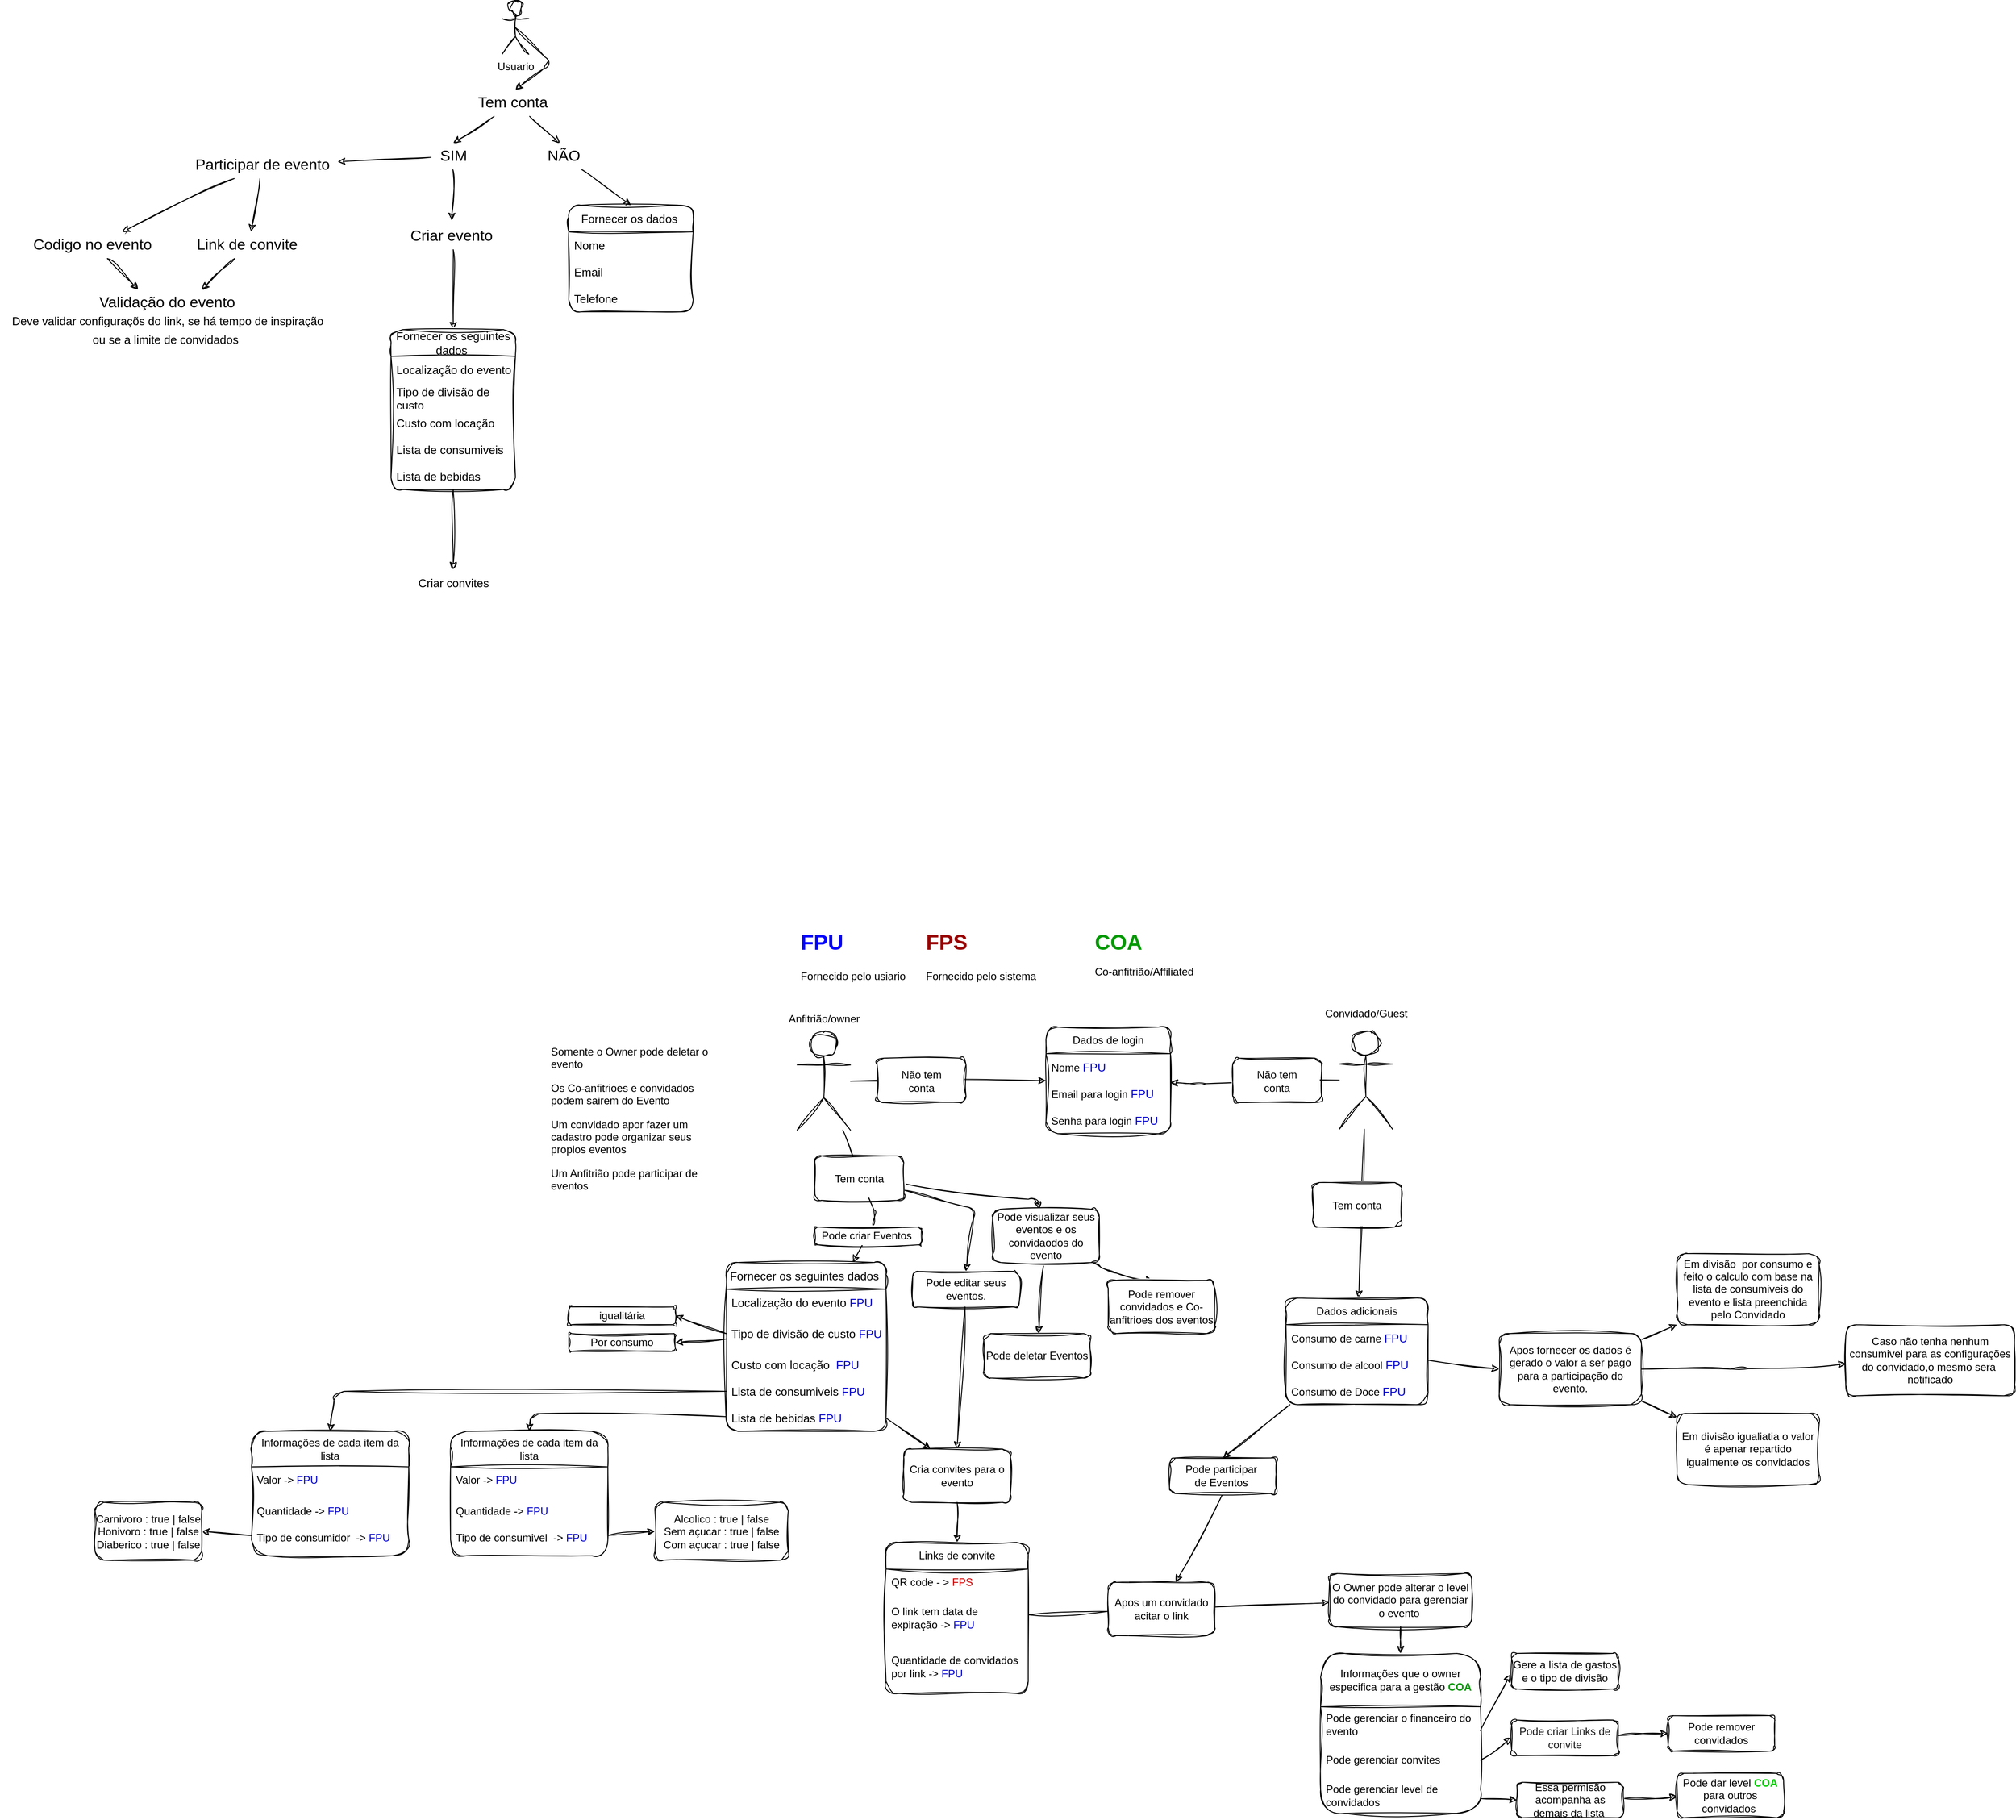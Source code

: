 <mxfile version="24.7.6">
  <diagram id="jn-Cg3QizQ3yQqAr4hrQ" name="Page-1">
    <mxGraphModel dx="1434" dy="1928" grid="1" gridSize="10" guides="1" tooltips="1" connect="1" arrows="1" fold="1" page="1" pageScale="1" pageWidth="827" pageHeight="1169" math="0" shadow="0">
      <root>
        <mxCell id="0" />
        <mxCell id="1" parent="0" />
        <mxCell id="15" style="edgeStyle=none;html=1;exitX=0.5;exitY=0.5;exitDx=0;exitDy=0;exitPerimeter=0;fontSize=17;rounded=1;sketch=1;curveFitting=1;jiggle=2;" parent="1" source="2" edge="1">
          <mxGeometry relative="1" as="geometry">
            <mxPoint x="603" y="-1020" as="targetPoint" />
            <Array as="points">
              <mxPoint x="643" y="-1050" />
            </Array>
          </mxGeometry>
        </mxCell>
        <mxCell id="2" value="Usuario" style="shape=umlActor;verticalLabelPosition=bottom;verticalAlign=top;html=1;outlineConnect=0;rounded=1;sketch=1;curveFitting=1;jiggle=2;" parent="1" vertex="1">
          <mxGeometry x="588" y="-1120" width="30" height="60" as="geometry" />
        </mxCell>
        <mxCell id="20" style="edgeStyle=none;html=1;fontSize=17;rounded=1;sketch=1;curveFitting=1;jiggle=2;" parent="1" source="19" edge="1">
          <mxGeometry relative="1" as="geometry">
            <mxPoint x="533" y="-960" as="targetPoint" />
          </mxGeometry>
        </mxCell>
        <mxCell id="21" style="edgeStyle=none;html=1;fontSize=17;rounded=1;sketch=1;curveFitting=1;jiggle=2;" parent="1" source="19" edge="1">
          <mxGeometry relative="1" as="geometry">
            <mxPoint x="653" y="-960" as="targetPoint" />
          </mxGeometry>
        </mxCell>
        <mxCell id="19" value="Tem conta&amp;nbsp;" style="text;html=1;align=center;verticalAlign=middle;resizable=0;points=[];autosize=1;strokeColor=none;fillColor=none;fontSize=17;rounded=1;sketch=1;curveFitting=1;jiggle=2;" parent="1" vertex="1">
          <mxGeometry x="547" y="-1020" width="110" height="30" as="geometry" />
        </mxCell>
        <mxCell id="24" style="edgeStyle=none;html=1;fontSize=17;entryX=0.485;entryY=-0.097;entryDx=0;entryDy=0;entryPerimeter=0;rounded=1;sketch=1;curveFitting=1;jiggle=2;" parent="1" source="22" target="27" edge="1">
          <mxGeometry relative="1" as="geometry">
            <mxPoint x="443" y="-900" as="targetPoint" />
            <Array as="points" />
          </mxGeometry>
        </mxCell>
        <mxCell id="26" style="edgeStyle=none;html=1;fontSize=17;rounded=1;sketch=1;curveFitting=1;jiggle=2;" parent="1" source="22" target="29" edge="1">
          <mxGeometry relative="1" as="geometry">
            <mxPoint x="533" y="-900" as="targetPoint" />
          </mxGeometry>
        </mxCell>
        <mxCell id="22" value="SIM" style="text;html=1;align=center;verticalAlign=middle;resizable=0;points=[];autosize=1;strokeColor=none;fillColor=none;fontSize=17;rounded=1;sketch=1;curveFitting=1;jiggle=2;" parent="1" vertex="1">
          <mxGeometry x="508" y="-960" width="50" height="30" as="geometry" />
        </mxCell>
        <mxCell id="53" style="edgeStyle=none;html=1;fontSize=13;entryX=0.5;entryY=0;entryDx=0;entryDy=0;rounded=1;sketch=1;curveFitting=1;jiggle=2;" parent="1" source="23" target="54" edge="1">
          <mxGeometry relative="1" as="geometry">
            <mxPoint x="733" y="-900" as="targetPoint" />
          </mxGeometry>
        </mxCell>
        <mxCell id="23" value="NÃO" style="text;html=1;align=center;verticalAlign=middle;resizable=0;points=[];autosize=1;strokeColor=none;fillColor=none;fontSize=17;rounded=1;sketch=1;curveFitting=1;jiggle=2;" parent="1" vertex="1">
          <mxGeometry x="627" y="-960" width="60" height="30" as="geometry" />
        </mxCell>
        <mxCell id="38" style="edgeStyle=none;html=1;fontSize=13;rounded=1;sketch=1;curveFitting=1;jiggle=2;" parent="1" source="27" target="39" edge="1">
          <mxGeometry relative="1" as="geometry">
            <mxPoint x="533" y="-760" as="targetPoint" />
          </mxGeometry>
        </mxCell>
        <mxCell id="27" value="Criar evento&amp;nbsp;" style="text;html=1;align=center;verticalAlign=middle;resizable=0;points=[];autosize=1;strokeColor=none;fillColor=none;fontSize=17;rounded=1;sketch=1;curveFitting=1;jiggle=2;" parent="1" vertex="1">
          <mxGeometry x="473" y="-870" width="120" height="30" as="geometry" />
        </mxCell>
        <mxCell id="30" style="edgeStyle=none;html=1;fontSize=17;rounded=1;sketch=1;curveFitting=1;jiggle=2;" parent="1" source="29" target="32" edge="1">
          <mxGeometry relative="1" as="geometry">
            <mxPoint x="433" y="-800.0" as="targetPoint" />
          </mxGeometry>
        </mxCell>
        <mxCell id="31" style="edgeStyle=none;html=1;fontSize=17;rounded=1;sketch=1;curveFitting=1;jiggle=2;" parent="1" source="29" target="33" edge="1">
          <mxGeometry relative="1" as="geometry">
            <mxPoint x="563" y="-800" as="targetPoint" />
          </mxGeometry>
        </mxCell>
        <mxCell id="29" value="Participar de evento" style="text;html=1;align=center;verticalAlign=middle;resizable=0;points=[];autosize=1;strokeColor=none;fillColor=none;fontSize=17;rounded=1;sketch=1;curveFitting=1;jiggle=2;" parent="1" vertex="1">
          <mxGeometry x="233" y="-950" width="170" height="30" as="geometry" />
        </mxCell>
        <mxCell id="34" style="edgeStyle=none;html=1;fontSize=17;rounded=1;sketch=1;curveFitting=1;jiggle=2;" parent="1" source="32" target="36" edge="1">
          <mxGeometry relative="1" as="geometry">
            <mxPoint x="199" y="-785.0" as="targetPoint" />
          </mxGeometry>
        </mxCell>
        <mxCell id="32" value="Codigo no evento&amp;nbsp;" style="text;html=1;align=center;verticalAlign=middle;resizable=0;points=[];autosize=1;strokeColor=none;fillColor=none;fontSize=17;rounded=1;sketch=1;curveFitting=1;jiggle=2;" parent="1" vertex="1">
          <mxGeometry x="49" y="-860" width="160" height="30" as="geometry" />
        </mxCell>
        <mxCell id="35" style="edgeStyle=none;html=1;fontSize=17;rounded=1;sketch=1;curveFitting=1;jiggle=2;" parent="1" source="33" target="36" edge="1">
          <mxGeometry relative="1" as="geometry">
            <mxPoint x="209" y="-785.0" as="targetPoint" />
          </mxGeometry>
        </mxCell>
        <mxCell id="33" value="Link de convite&amp;nbsp;" style="text;html=1;align=center;verticalAlign=middle;resizable=0;points=[];autosize=1;strokeColor=none;fillColor=none;fontSize=17;rounded=1;sketch=1;curveFitting=1;jiggle=2;" parent="1" vertex="1">
          <mxGeometry x="233" y="-860" width="140" height="30" as="geometry" />
        </mxCell>
        <mxCell id="36" value="Validação do evento&amp;nbsp;&lt;br style=&quot;font-size: 13px;&quot;&gt;&lt;font style=&quot;font-size: 13px;&quot;&gt;Deve validar configuraçõs do link, se há tempo de inspiração&amp;nbsp;&lt;br&gt;&lt;/font&gt;&lt;font style=&quot;font-size: 13px;&quot;&gt;ou se a limite de convidados&amp;nbsp;&lt;/font&gt;&lt;font style=&quot;font-size: 17px;&quot;&gt;&amp;nbsp;&lt;br&gt;&lt;/font&gt;" style="text;html=1;align=center;verticalAlign=middle;resizable=0;points=[];autosize=1;strokeColor=none;fillColor=none;fontSize=17;rounded=1;sketch=1;curveFitting=1;jiggle=2;" parent="1" vertex="1">
          <mxGeometry x="23" y="-795" width="380" height="70" as="geometry" />
        </mxCell>
        <mxCell id="51" style="edgeStyle=none;html=1;fontSize=13;rounded=1;sketch=1;curveFitting=1;jiggle=2;" parent="1" source="39" target="52" edge="1">
          <mxGeometry relative="1" as="geometry">
            <mxPoint x="533" y="-480" as="targetPoint" />
          </mxGeometry>
        </mxCell>
        <mxCell id="39" value="Fornecer os seguintes dados&amp;nbsp;" style="swimlane;fontStyle=0;childLayout=stackLayout;horizontal=1;startSize=30;horizontalStack=0;resizeParent=1;resizeParentMax=0;resizeLast=0;collapsible=1;marginBottom=0;whiteSpace=wrap;html=1;fontSize=13;rounded=1;sketch=1;curveFitting=1;jiggle=2;" parent="1" vertex="1">
          <mxGeometry x="463" y="-750" width="140" height="180" as="geometry" />
        </mxCell>
        <mxCell id="40" value="Localização do evento" style="text;strokeColor=none;fillColor=none;align=left;verticalAlign=middle;spacingLeft=4;spacingRight=4;overflow=hidden;points=[[0,0.5],[1,0.5]];portConstraint=eastwest;rotatable=0;whiteSpace=wrap;html=1;fontSize=13;rounded=1;sketch=1;curveFitting=1;jiggle=2;" parent="39" vertex="1">
          <mxGeometry y="30" width="140" height="30" as="geometry" />
        </mxCell>
        <mxCell id="41" value="Tipo de divisão de custo" style="text;strokeColor=none;fillColor=none;align=left;verticalAlign=middle;spacingLeft=4;spacingRight=4;overflow=hidden;points=[[0,0.5],[1,0.5]];portConstraint=eastwest;rotatable=0;whiteSpace=wrap;html=1;fontSize=13;rounded=1;sketch=1;curveFitting=1;jiggle=2;" parent="39" vertex="1">
          <mxGeometry y="60" width="140" height="30" as="geometry" />
        </mxCell>
        <mxCell id="42" value="Custo com locação&amp;nbsp;" style="text;strokeColor=none;fillColor=none;align=left;verticalAlign=middle;spacingLeft=4;spacingRight=4;overflow=hidden;points=[[0,0.5],[1,0.5]];portConstraint=eastwest;rotatable=0;whiteSpace=wrap;html=1;fontSize=13;rounded=1;sketch=1;curveFitting=1;jiggle=2;" parent="39" vertex="1">
          <mxGeometry y="90" width="140" height="30" as="geometry" />
        </mxCell>
        <mxCell id="45" value="Lista de consumiveis" style="text;strokeColor=none;fillColor=none;align=left;verticalAlign=middle;spacingLeft=4;spacingRight=4;overflow=hidden;points=[[0,0.5],[1,0.5]];portConstraint=eastwest;rotatable=0;whiteSpace=wrap;html=1;fontSize=13;rounded=1;sketch=1;curveFitting=1;jiggle=2;" parent="39" vertex="1">
          <mxGeometry y="120" width="140" height="30" as="geometry" />
        </mxCell>
        <mxCell id="47" value="Lista de bebidas" style="text;strokeColor=none;fillColor=none;align=left;verticalAlign=middle;spacingLeft=4;spacingRight=4;overflow=hidden;points=[[0,0.5],[1,0.5]];portConstraint=eastwest;rotatable=0;whiteSpace=wrap;html=1;fontSize=13;rounded=1;sketch=1;curveFitting=1;jiggle=2;" parent="39" vertex="1">
          <mxGeometry y="150" width="140" height="30" as="geometry" />
        </mxCell>
        <mxCell id="52" value="Criar convites" style="text;html=1;align=center;verticalAlign=middle;resizable=0;points=[];autosize=1;strokeColor=none;fillColor=none;fontSize=13;rounded=1;sketch=1;curveFitting=1;jiggle=2;" parent="1" vertex="1">
          <mxGeometry x="483" y="-480" width="100" height="30" as="geometry" />
        </mxCell>
        <mxCell id="54" value="Fornecer os dados&amp;nbsp;" style="swimlane;fontStyle=0;childLayout=stackLayout;horizontal=1;startSize=30;horizontalStack=0;resizeParent=1;resizeParentMax=0;resizeLast=0;collapsible=1;marginBottom=0;whiteSpace=wrap;html=1;fontSize=13;rounded=1;sketch=1;curveFitting=1;jiggle=2;" parent="1" vertex="1">
          <mxGeometry x="663" y="-890" width="140" height="120" as="geometry" />
        </mxCell>
        <mxCell id="55" value="Nome&amp;nbsp;" style="text;strokeColor=none;fillColor=none;align=left;verticalAlign=middle;spacingLeft=4;spacingRight=4;overflow=hidden;points=[[0,0.5],[1,0.5]];portConstraint=eastwest;rotatable=0;whiteSpace=wrap;html=1;fontSize=13;rounded=1;sketch=1;curveFitting=1;jiggle=2;" parent="54" vertex="1">
          <mxGeometry y="30" width="140" height="30" as="geometry" />
        </mxCell>
        <mxCell id="56" value="Email" style="text;strokeColor=none;fillColor=none;align=left;verticalAlign=middle;spacingLeft=4;spacingRight=4;overflow=hidden;points=[[0,0.5],[1,0.5]];portConstraint=eastwest;rotatable=0;whiteSpace=wrap;html=1;fontSize=13;rounded=1;sketch=1;curveFitting=1;jiggle=2;" parent="54" vertex="1">
          <mxGeometry y="60" width="140" height="30" as="geometry" />
        </mxCell>
        <mxCell id="57" value="Telefone" style="text;strokeColor=none;fillColor=none;align=left;verticalAlign=middle;spacingLeft=4;spacingRight=4;overflow=hidden;points=[[0,0.5],[1,0.5]];portConstraint=eastwest;rotatable=0;whiteSpace=wrap;html=1;fontSize=13;rounded=1;sketch=1;curveFitting=1;jiggle=2;" parent="54" vertex="1">
          <mxGeometry y="90" width="140" height="30" as="geometry" />
        </mxCell>
        <mxCell id="67" style="edgeStyle=none;html=1;rounded=1;sketch=1;curveFitting=1;jiggle=2;" parent="1" edge="1">
          <mxGeometry relative="1" as="geometry">
            <mxPoint x="1340" y="97.5" as="targetPoint" />
            <mxPoint x="1530" y="94.789" as="sourcePoint" />
            <Array as="points">
              <mxPoint x="1370" y="99" />
            </Array>
          </mxGeometry>
        </mxCell>
        <mxCell id="78" style="edgeStyle=none;html=1;rounded=1;sketch=1;curveFitting=1;jiggle=2;" parent="1" source="58" target="168" edge="1">
          <mxGeometry relative="1" as="geometry">
            <mxPoint x="1470" y="340" as="targetPoint" />
            <mxPoint x="1550" y="150" as="sourcePoint" />
            <Array as="points" />
          </mxGeometry>
        </mxCell>
        <mxCell id="58" value="" style="shape=umlActor;verticalLabelPosition=bottom;verticalAlign=top;html=1;outlineConnect=0;fontStyle=0;rounded=1;sketch=1;curveFitting=1;jiggle=2;" parent="1" vertex="1">
          <mxGeometry x="1530" y="40" width="60" height="110" as="geometry" />
        </mxCell>
        <mxCell id="61" style="edgeStyle=none;html=1;rounded=1;sketch=1;curveFitting=1;jiggle=2;" parent="1" source="59" target="69" edge="1">
          <mxGeometry relative="1" as="geometry">
            <mxPoint x="1180" y="96" as="targetPoint" />
          </mxGeometry>
        </mxCell>
        <mxCell id="73" style="edgeStyle=none;html=1;rounded=1;sketch=1;curveFitting=1;jiggle=2;" parent="1" source="59" target="103" edge="1">
          <mxGeometry relative="1" as="geometry">
            <mxPoint x="999.231" y="320.0" as="targetPoint" />
            <Array as="points">
              <mxPoint x="1010" y="250" />
            </Array>
          </mxGeometry>
        </mxCell>
        <mxCell id="59" value="" style="shape=umlActor;verticalLabelPosition=bottom;verticalAlign=top;html=1;outlineConnect=0;rounded=1;sketch=1;curveFitting=1;jiggle=2;" parent="1" vertex="1">
          <mxGeometry x="920" y="41" width="60" height="110" as="geometry" />
        </mxCell>
        <mxCell id="62" value="" style="rounded=1;whiteSpace=wrap;html=1;sketch=1;curveFitting=1;jiggle=2;" parent="1" vertex="1">
          <mxGeometry x="1010" y="70" width="100" height="50" as="geometry" />
        </mxCell>
        <mxCell id="64" value="Não tem conta" style="text;html=1;strokeColor=none;fillColor=none;align=center;verticalAlign=middle;whiteSpace=wrap;rounded=1;sketch=1;curveFitting=1;jiggle=2;" parent="1" vertex="1">
          <mxGeometry x="1030" y="81" width="60" height="30" as="geometry" />
        </mxCell>
        <mxCell id="65" value="" style="rounded=1;whiteSpace=wrap;html=1;sketch=1;curveFitting=1;jiggle=2;" parent="1" vertex="1">
          <mxGeometry x="1410" y="70" width="100" height="50" as="geometry" />
        </mxCell>
        <mxCell id="66" value="Não tem conta" style="text;html=1;strokeColor=none;fillColor=none;align=center;verticalAlign=middle;whiteSpace=wrap;rounded=1;sketch=1;curveFitting=1;jiggle=2;" parent="1" vertex="1">
          <mxGeometry x="1430" y="81" width="60" height="30" as="geometry" />
        </mxCell>
        <mxCell id="69" value="Dados de login" style="swimlane;fontStyle=0;childLayout=stackLayout;horizontal=1;startSize=30;horizontalStack=0;resizeParent=1;resizeParentMax=0;resizeLast=0;collapsible=1;marginBottom=0;whiteSpace=wrap;html=1;rounded=1;sketch=1;curveFitting=1;jiggle=2;" parent="1" vertex="1">
          <mxGeometry x="1200" y="35" width="140" height="120" as="geometry" />
        </mxCell>
        <mxCell id="70" value="Nome&amp;nbsp;&lt;span style=&quot;color: rgb(0, 0, 204); font-size: 13px;&quot;&gt;FPU&lt;/span&gt;" style="text;strokeColor=none;fillColor=none;align=left;verticalAlign=middle;spacingLeft=4;spacingRight=4;overflow=hidden;points=[[0,0.5],[1,0.5]];portConstraint=eastwest;rotatable=0;whiteSpace=wrap;html=1;rounded=1;sketch=1;curveFitting=1;jiggle=2;" parent="69" vertex="1">
          <mxGeometry y="30" width="140" height="30" as="geometry" />
        </mxCell>
        <mxCell id="71" value="Email para login&amp;nbsp;&lt;span style=&quot;color: rgb(0, 0, 204); font-size: 13px;&quot;&gt;FPU&lt;/span&gt;" style="text;strokeColor=none;fillColor=none;align=left;verticalAlign=middle;spacingLeft=4;spacingRight=4;overflow=hidden;points=[[0,0.5],[1,0.5]];portConstraint=eastwest;rotatable=0;whiteSpace=wrap;html=1;rounded=1;sketch=1;curveFitting=1;jiggle=2;" parent="69" vertex="1">
          <mxGeometry y="60" width="140" height="30" as="geometry" />
        </mxCell>
        <mxCell id="72" value="Senha para login&amp;nbsp;&lt;span style=&quot;color: rgb(0, 0, 204); font-size: 13px;&quot;&gt;FPU&lt;/span&gt;" style="text;strokeColor=none;fillColor=none;align=left;verticalAlign=middle;spacingLeft=4;spacingRight=4;overflow=hidden;points=[[0,0.5],[1,0.5]];portConstraint=eastwest;rotatable=0;whiteSpace=wrap;html=1;rounded=1;sketch=1;curveFitting=1;jiggle=2;" parent="69" vertex="1">
          <mxGeometry y="90" width="140" height="30" as="geometry" />
        </mxCell>
        <mxCell id="117" style="edgeStyle=none;html=1;entryX=0.5;entryY=0;entryDx=0;entryDy=0;rounded=1;sketch=1;curveFitting=1;jiggle=2;" parent="1" source="74" target="110" edge="1">
          <mxGeometry relative="1" as="geometry">
            <Array as="points">
              <mxPoint x="1120" y="240" />
            </Array>
          </mxGeometry>
        </mxCell>
        <mxCell id="118" style="edgeStyle=none;html=1;rounded=1;sketch=1;curveFitting=1;jiggle=2;" parent="1" source="74" target="102" edge="1">
          <mxGeometry relative="1" as="geometry">
            <Array as="points">
              <mxPoint x="1190" y="230" />
            </Array>
          </mxGeometry>
        </mxCell>
        <mxCell id="74" value="" style="rounded=1;whiteSpace=wrap;html=1;sketch=1;curveFitting=1;jiggle=2;" parent="1" vertex="1">
          <mxGeometry x="940" y="180" width="100" height="50" as="geometry" />
        </mxCell>
        <mxCell id="75" value="Tem conta" style="text;html=1;strokeColor=none;fillColor=none;align=center;verticalAlign=middle;whiteSpace=wrap;rounded=1;sketch=1;curveFitting=1;jiggle=2;" parent="1" vertex="1">
          <mxGeometry x="960" y="191" width="60" height="30" as="geometry" />
        </mxCell>
        <mxCell id="76" value="" style="rounded=1;whiteSpace=wrap;html=1;sketch=1;curveFitting=1;jiggle=2;" parent="1" vertex="1">
          <mxGeometry x="1500" y="210" width="100" height="50" as="geometry" />
        </mxCell>
        <mxCell id="77" value="Tem conta" style="text;html=1;strokeColor=none;fillColor=none;align=center;verticalAlign=middle;whiteSpace=wrap;rounded=1;sketch=1;curveFitting=1;jiggle=2;" parent="1" vertex="1">
          <mxGeometry x="1520" y="221" width="60" height="30" as="geometry" />
        </mxCell>
        <mxCell id="129" style="edgeStyle=none;html=1;fontColor=#FFFFFF;exitX=0.5;exitY=1;exitDx=0;exitDy=0;rounded=1;sketch=1;curveFitting=1;jiggle=2;" parent="1" source="158" target="128" edge="1">
          <mxGeometry relative="1" as="geometry">
            <mxPoint x="1382.138" y="575" as="sourcePoint" />
          </mxGeometry>
        </mxCell>
        <mxCell id="98" value="Anfitrião/owner" style="text;html=1;align=center;verticalAlign=middle;resizable=0;points=[];autosize=1;strokeColor=none;fillColor=none;rounded=1;sketch=1;curveFitting=1;jiggle=2;" parent="1" vertex="1">
          <mxGeometry x="900" y="11" width="100" height="30" as="geometry" />
        </mxCell>
        <mxCell id="99" value=" Convidado/Guest" style="text;html=1;align=center;verticalAlign=middle;resizable=0;points=[];autosize=1;strokeColor=none;fillColor=none;rounded=1;sketch=1;curveFitting=1;jiggle=2;" parent="1" vertex="1">
          <mxGeometry x="1500" y="5" width="120" height="30" as="geometry" />
        </mxCell>
        <mxCell id="100" value="Pode criar Eventos&amp;nbsp;" style="rounded=1;whiteSpace=wrap;html=1;sketch=1;curveFitting=1;jiggle=2;" parent="1" vertex="1">
          <mxGeometry x="940" y="260" width="120" height="20" as="geometry" />
        </mxCell>
        <mxCell id="141" value="" style="edgeStyle=none;html=1;fontColor=#FFFFFF;rounded=1;sketch=1;curveFitting=1;jiggle=2;" parent="1" source="102" target="140" edge="1">
          <mxGeometry relative="1" as="geometry" />
        </mxCell>
        <mxCell id="216" style="edgeStyle=none;sketch=1;hachureGap=4;jiggle=2;curveFitting=1;html=1;fontFamily=Architects Daughter;fontSource=https%3A%2F%2Ffonts.googleapis.com%2Fcss%3Ffamily%3DArchitects%2BDaughter;fontSize=16;fontColor=#FFFFFF;entryX=0.417;entryY=0.015;entryDx=0;entryDy=0;entryPerimeter=0;" parent="1" source="102" target="217" edge="1">
          <mxGeometry relative="1" as="geometry">
            <mxPoint x="1280" y="370" as="targetPoint" />
            <Array as="points">
              <mxPoint x="1270" y="310" />
            </Array>
          </mxGeometry>
        </mxCell>
        <mxCell id="102" value="Pode visualizar seus eventos e os convidaodos do evento&lt;br&gt;" style="rounded=1;whiteSpace=wrap;html=1;sketch=1;curveFitting=1;jiggle=2;" parent="1" vertex="1">
          <mxGeometry x="1140" y="240" width="120" height="60" as="geometry" />
        </mxCell>
        <mxCell id="103" value="Fornecer os seguintes dados&amp;nbsp;" style="swimlane;fontStyle=0;childLayout=stackLayout;horizontal=1;startSize=30;horizontalStack=0;resizeParent=1;resizeParentMax=0;resizeLast=0;collapsible=1;marginBottom=0;whiteSpace=wrap;html=1;fontSize=13;rounded=1;sketch=1;curveFitting=1;jiggle=2;" parent="1" vertex="1">
          <mxGeometry x="840" y="300" width="180" height="190" as="geometry" />
        </mxCell>
        <mxCell id="104" value="Localização do evento &lt;font color=&quot;#0000cc&quot;&gt;FPU&lt;/font&gt;" style="text;strokeColor=none;fillColor=none;align=left;verticalAlign=middle;spacingLeft=4;spacingRight=4;overflow=hidden;points=[[0,0.5],[1,0.5]];portConstraint=eastwest;rotatable=0;whiteSpace=wrap;html=1;fontSize=13;rounded=1;sketch=1;curveFitting=1;jiggle=2;" parent="103" vertex="1">
          <mxGeometry y="30" width="180" height="30" as="geometry" />
        </mxCell>
        <mxCell id="105" value="Tipo de divisão de custo&amp;nbsp;&lt;span style=&quot;color: rgb(0, 0, 204);&quot;&gt;FPU&lt;/span&gt;" style="text;strokeColor=none;fillColor=none;align=left;verticalAlign=middle;spacingLeft=4;spacingRight=4;overflow=hidden;points=[[0,0.5],[1,0.5]];portConstraint=eastwest;rotatable=0;whiteSpace=wrap;html=1;fontSize=13;rounded=1;sketch=1;curveFitting=1;jiggle=2;" parent="103" vertex="1">
          <mxGeometry y="60" width="180" height="40" as="geometry" />
        </mxCell>
        <mxCell id="106" value="Custo com locação&amp;nbsp;&amp;nbsp;&lt;span style=&quot;color: rgb(0, 0, 204);&quot;&gt;FPU&lt;/span&gt;" style="text;strokeColor=none;fillColor=none;align=left;verticalAlign=middle;spacingLeft=4;spacingRight=4;overflow=hidden;points=[[0,0.5],[1,0.5]];portConstraint=eastwest;rotatable=0;whiteSpace=wrap;html=1;fontSize=13;rounded=1;sketch=1;curveFitting=1;jiggle=2;" parent="103" vertex="1">
          <mxGeometry y="100" width="180" height="30" as="geometry" />
        </mxCell>
        <mxCell id="107" value="Lista de consumiveis&amp;nbsp;&lt;span style=&quot;color: rgb(0, 0, 204);&quot;&gt;FPU&lt;/span&gt;" style="text;strokeColor=none;fillColor=none;align=left;verticalAlign=middle;spacingLeft=4;spacingRight=4;overflow=hidden;points=[[0,0.5],[1,0.5]];portConstraint=eastwest;rotatable=0;whiteSpace=wrap;html=1;fontSize=13;rounded=1;sketch=1;curveFitting=1;jiggle=2;" parent="103" vertex="1">
          <mxGeometry y="130" width="180" height="30" as="geometry" />
        </mxCell>
        <mxCell id="108" value="Lista de bebidas&amp;nbsp;&lt;span style=&quot;color: rgb(0, 0, 204);&quot;&gt;FPU&lt;/span&gt;" style="text;strokeColor=none;fillColor=none;align=left;verticalAlign=middle;spacingLeft=4;spacingRight=4;overflow=hidden;points=[[0,0.5],[1,0.5]];portConstraint=eastwest;rotatable=0;whiteSpace=wrap;html=1;fontSize=13;rounded=1;sketch=1;curveFitting=1;jiggle=2;" parent="103" vertex="1">
          <mxGeometry y="160" width="180" height="30" as="geometry" />
        </mxCell>
        <mxCell id="130" style="edgeStyle=none;html=1;fontColor=#FFFFFF;rounded=1;sketch=1;curveFitting=1;jiggle=2;" parent="1" source="109" target="131" edge="1">
          <mxGeometry relative="1" as="geometry">
            <mxPoint x="1599" y="770" as="targetPoint" />
          </mxGeometry>
        </mxCell>
        <mxCell id="109" value="O Owner pode alterar o level do convidado para gerenciar o evento&amp;nbsp;" style="rounded=1;whiteSpace=wrap;html=1;sketch=1;curveFitting=1;jiggle=2;" parent="1" vertex="1">
          <mxGeometry x="1519" y="650" width="160" height="60" as="geometry" />
        </mxCell>
        <mxCell id="114" style="edgeStyle=none;html=1;entryX=0.5;entryY=0;entryDx=0;entryDy=0;rounded=1;sketch=1;curveFitting=1;jiggle=2;" parent="1" source="110" target="113" edge="1">
          <mxGeometry relative="1" as="geometry" />
        </mxCell>
        <mxCell id="110" value="Pode editar seus eventos." style="rounded=1;whiteSpace=wrap;html=1;sketch=1;curveFitting=1;jiggle=2;" parent="1" vertex="1">
          <mxGeometry x="1050" y="310" width="120" height="40" as="geometry" />
        </mxCell>
        <mxCell id="124" style="edgeStyle=none;html=1;entryX=0.5;entryY=0;entryDx=0;entryDy=0;rounded=1;sketch=1;curveFitting=1;jiggle=2;" parent="1" source="113" target="120" edge="1">
          <mxGeometry relative="1" as="geometry" />
        </mxCell>
        <mxCell id="113" value="Cria convites para o evento" style="whiteSpace=wrap;html=1;rounded=1;sketch=1;curveFitting=1;jiggle=2;" parent="1" vertex="1">
          <mxGeometry x="1040" y="510" width="120" height="60" as="geometry" />
        </mxCell>
        <mxCell id="115" style="edgeStyle=none;html=1;entryX=0.25;entryY=0;entryDx=0;entryDy=0;exitX=1;exitY=0.5;exitDx=0;exitDy=0;rounded=1;sketch=1;curveFitting=1;jiggle=2;" parent="1" source="108" target="113" edge="1">
          <mxGeometry relative="1" as="geometry" />
        </mxCell>
        <mxCell id="120" value="Links de convite" style="swimlane;fontStyle=0;childLayout=stackLayout;horizontal=1;startSize=30;horizontalStack=0;resizeParent=1;resizeParentMax=0;resizeLast=0;collapsible=1;marginBottom=0;whiteSpace=wrap;html=1;rounded=1;sketch=1;curveFitting=1;jiggle=2;" parent="1" vertex="1">
          <mxGeometry x="1020" y="615" width="160" height="170" as="geometry" />
        </mxCell>
        <mxCell id="121" value="QR code - &amp;gt; &lt;font color=&quot;#cc0000&quot;&gt;FPS&lt;/font&gt;" style="text;strokeColor=none;fillColor=none;align=left;verticalAlign=middle;spacingLeft=4;spacingRight=4;overflow=hidden;points=[[0,0.5],[1,0.5]];portConstraint=eastwest;rotatable=0;whiteSpace=wrap;html=1;rounded=1;sketch=1;curveFitting=1;jiggle=2;" parent="120" vertex="1">
          <mxGeometry y="30" width="160" height="30" as="geometry" />
        </mxCell>
        <mxCell id="122" value="O link tem data de expiração -&amp;gt; &lt;font color=&quot;#0000cc&quot;&gt;FPU&lt;/font&gt;" style="text;strokeColor=none;fillColor=none;align=left;verticalAlign=middle;spacingLeft=4;spacingRight=4;overflow=hidden;points=[[0,0.5],[1,0.5]];portConstraint=eastwest;rotatable=0;whiteSpace=wrap;html=1;rounded=1;sketch=1;curveFitting=1;jiggle=2;" parent="120" vertex="1">
          <mxGeometry y="60" width="160" height="50" as="geometry" />
        </mxCell>
        <mxCell id="123" value="Quantidade de convidados por link -&amp;gt; &lt;font color=&quot;#0000cc&quot;&gt;FPU&lt;/font&gt;" style="text;strokeColor=none;fillColor=none;align=left;verticalAlign=middle;spacingLeft=4;spacingRight=4;overflow=hidden;points=[[0,0.5],[1,0.5]];portConstraint=eastwest;rotatable=0;whiteSpace=wrap;html=1;rounded=1;sketch=1;curveFitting=1;jiggle=2;" parent="120" vertex="1">
          <mxGeometry y="110" width="160" height="60" as="geometry" />
        </mxCell>
        <mxCell id="125" value="&lt;h1&gt;&lt;font color=&quot;#0000ff&quot;&gt;FPU&lt;/font&gt;&lt;/h1&gt;&lt;p&gt;Fornecido pelo usiario&lt;/p&gt;" style="text;html=1;strokeColor=none;fillColor=none;spacing=5;spacingTop=-20;whiteSpace=wrap;overflow=hidden;rounded=1;sketch=1;curveFitting=1;jiggle=2;" parent="1" vertex="1">
          <mxGeometry x="919" y="-80" width="191" height="70" as="geometry" />
        </mxCell>
        <mxCell id="126" value="&lt;h1&gt;&lt;font color=&quot;#990000&quot;&gt;FPS&lt;/font&gt;&lt;/h1&gt;&lt;p&gt;Fornecido pelo sistema&lt;/p&gt;" style="text;html=1;strokeColor=none;fillColor=none;spacing=5;spacingTop=-20;whiteSpace=wrap;overflow=hidden;rounded=1;sketch=1;curveFitting=1;jiggle=2;" parent="1" vertex="1">
          <mxGeometry x="1060" y="-80" width="190" height="70" as="geometry" />
        </mxCell>
        <mxCell id="127" style="edgeStyle=none;html=1;fontColor=#0000CC;rounded=1;sketch=1;curveFitting=1;jiggle=2;startArrow=none;" parent="1" source="128" target="109" edge="1">
          <mxGeometry relative="1" as="geometry" />
        </mxCell>
        <mxCell id="143" value="" style="edgeStyle=none;html=1;fontColor=#FFFFFF;exitX=0.999;exitY=0.677;exitDx=0;exitDy=0;exitPerimeter=0;entryX=-0.013;entryY=0.596;entryDx=0;entryDy=0;entryPerimeter=0;rounded=1;sketch=1;curveFitting=1;jiggle=2;" parent="1" source="138" target="142" edge="1">
          <mxGeometry relative="1" as="geometry" />
        </mxCell>
        <mxCell id="131" value="&lt;font color=&quot;#000000&quot;&gt;Informações que o owner especifica para a gestão&lt;/font&gt; &lt;b&gt;&lt;font color=&quot;#009900&quot;&gt;COA&lt;/font&gt;&lt;/b&gt;" style="swimlane;fontStyle=0;childLayout=stackLayout;horizontal=1;startSize=60;horizontalStack=0;resizeParent=1;resizeParentMax=0;resizeLast=0;collapsible=1;marginBottom=0;whiteSpace=wrap;html=1;fontColor=#FFFFFF;rounded=1;sketch=1;curveFitting=1;jiggle=2;" parent="1" vertex="1">
          <mxGeometry x="1509" y="740" width="180" height="180" as="geometry">
            <mxRectangle x="1410" y="720" width="310" height="60" as="alternateBounds" />
          </mxGeometry>
        </mxCell>
        <mxCell id="138" value="&lt;font color=&quot;#000000&quot;&gt;Pode gerenciar o financeiro do evento&lt;/font&gt;" style="text;strokeColor=none;fillColor=none;align=left;verticalAlign=middle;spacingLeft=4;spacingRight=4;overflow=hidden;points=[[0,0.5],[1,0.5]];portConstraint=eastwest;rotatable=0;whiteSpace=wrap;html=1;fontColor=#FFFFFF;rounded=1;sketch=1;curveFitting=1;jiggle=2;" parent="131" vertex="1">
          <mxGeometry y="60" width="180" height="40" as="geometry" />
        </mxCell>
        <mxCell id="139" value="&lt;font color=&quot;#000000&quot;&gt;Pode gerenciar convites&lt;/font&gt;" style="text;strokeColor=none;fillColor=none;align=left;verticalAlign=middle;spacingLeft=4;spacingRight=4;overflow=hidden;points=[[0,0.5],[1,0.5]];portConstraint=eastwest;rotatable=0;whiteSpace=wrap;html=1;fontColor=#FFFFFF;rounded=1;sketch=1;curveFitting=1;jiggle=2;" parent="131" vertex="1">
          <mxGeometry y="100" width="180" height="40" as="geometry" />
        </mxCell>
        <mxCell id="134" value="&lt;font color=&quot;#000000&quot;&gt;Pode gerenciar level de convidados&lt;/font&gt;" style="text;strokeColor=none;fillColor=none;align=left;verticalAlign=middle;spacingLeft=4;spacingRight=4;overflow=hidden;points=[[0,0.5],[1,0.5]];portConstraint=eastwest;rotatable=0;whiteSpace=wrap;html=1;fontColor=#FFFFFF;rounded=1;sketch=1;curveFitting=1;jiggle=2;" parent="131" vertex="1">
          <mxGeometry y="140" width="180" height="40" as="geometry" />
        </mxCell>
        <mxCell id="137" value="&lt;h1&gt;&lt;span style=&quot;background-color: initial;&quot;&gt;&lt;font color=&quot;#009900&quot;&gt;COA&lt;/font&gt;&lt;br&gt;&lt;/span&gt;&lt;span style=&quot;font-size: 12px; text-align: center; font-weight: normal;&quot;&gt;Co-anfitrião/Affiliated&lt;/span&gt;&lt;br&gt;&lt;/h1&gt;" style="text;html=1;strokeColor=none;fillColor=none;spacing=5;spacingTop=-20;whiteSpace=wrap;overflow=hidden;rounded=1;sketch=1;curveFitting=1;jiggle=2;" parent="1" vertex="1">
          <mxGeometry x="1250" y="-80" width="190" height="70" as="geometry" />
        </mxCell>
        <mxCell id="140" value="Pode deletar Eventos" style="whiteSpace=wrap;html=1;rounded=1;sketch=1;curveFitting=1;jiggle=2;" parent="1" vertex="1">
          <mxGeometry x="1130" y="380" width="120" height="50" as="geometry" />
        </mxCell>
        <mxCell id="142" value="&lt;font color=&quot;#000000&quot;&gt;Gere a lista de gastos e o tipo de divisão&lt;/font&gt;" style="whiteSpace=wrap;html=1;fontColor=#FFFFFF;fontStyle=0;startSize=60;rounded=1;sketch=1;curveFitting=1;jiggle=2;" parent="1" vertex="1">
          <mxGeometry x="1724" y="740" width="120" height="40" as="geometry" />
        </mxCell>
        <mxCell id="220" style="edgeStyle=none;sketch=1;hachureGap=4;jiggle=2;curveFitting=1;html=1;entryX=0;entryY=0.5;entryDx=0;entryDy=0;fontFamily=Architects Daughter;fontSource=https%3A%2F%2Ffonts.googleapis.com%2Fcss%3Ffamily%3DArchitects%2BDaughter;fontSize=16;fontColor=#FFFFFF;" parent="1" source="148" target="219" edge="1">
          <mxGeometry relative="1" as="geometry" />
        </mxCell>
        <mxCell id="148" value="&lt;font color=&quot;#1a1a1a&quot;&gt;Pode criar Links de convite&lt;/font&gt;" style="whiteSpace=wrap;html=1;fontColor=#FFFFFF;fontStyle=0;startSize=60;rounded=1;sketch=1;curveFitting=1;jiggle=2;" parent="1" vertex="1">
          <mxGeometry x="1724" y="815" width="120" height="40" as="geometry" />
        </mxCell>
        <mxCell id="149" style="edgeStyle=none;html=1;entryX=0;entryY=0.5;entryDx=0;entryDy=0;fontColor=#FFFFFF;exitX=1;exitY=0.5;exitDx=0;exitDy=0;rounded=1;sketch=1;curveFitting=1;jiggle=2;" parent="1" source="139" target="148" edge="1">
          <mxGeometry relative="1" as="geometry" />
        </mxCell>
        <mxCell id="151" value="&lt;font color=&quot;#000000&quot;&gt;Pode dar level &lt;/font&gt;&lt;font color=&quot;#00cc00&quot;&gt;&lt;b&gt;COA&lt;/b&gt;&lt;/font&gt;&lt;font color=&quot;#000000&quot;&gt; para outros convidados&amp;nbsp;&lt;/font&gt;" style="whiteSpace=wrap;html=1;fontColor=#FFFFFF;fontStyle=0;startSize=60;rounded=1;sketch=1;curveFitting=1;jiggle=2;" parent="1" vertex="1">
          <mxGeometry x="1910" y="875" width="120" height="50" as="geometry" />
        </mxCell>
        <mxCell id="157" style="edgeStyle=none;html=1;fontColor=#00CC00;rounded=1;sketch=1;curveFitting=1;jiggle=2;" parent="1" source="154" target="151" edge="1">
          <mxGeometry relative="1" as="geometry" />
        </mxCell>
        <mxCell id="154" value="&lt;font color=&quot;#000000&quot;&gt;Essa permisão acompanha as demais da lista&amp;nbsp;&lt;/font&gt;" style="whiteSpace=wrap;html=1;fontColor=#FFFFFF;fontStyle=0;startSize=60;rounded=1;sketch=1;curveFitting=1;jiggle=2;" parent="1" vertex="1">
          <mxGeometry x="1730" y="885" width="120" height="40" as="geometry" />
        </mxCell>
        <mxCell id="155" style="edgeStyle=none;html=1;entryX=0;entryY=0.5;entryDx=0;entryDy=0;fontColor=#00CC00;rounded=1;sketch=1;curveFitting=1;jiggle=2;" parent="1" source="134" target="154" edge="1">
          <mxGeometry relative="1" as="geometry" />
        </mxCell>
        <mxCell id="158" value="&lt;font color=&quot;#000000&quot;&gt;Pode participar&amp;nbsp;&lt;br style=&quot;&quot;&gt;de Eventos&amp;nbsp;&lt;/font&gt;" style="rounded=1;whiteSpace=wrap;html=1;fontColor=#00CC00;sketch=1;curveFitting=1;jiggle=2;" parent="1" vertex="1">
          <mxGeometry x="1339" y="520" width="120" height="40" as="geometry" />
        </mxCell>
        <mxCell id="173" style="edgeStyle=none;sketch=1;hachureGap=4;jiggle=2;curveFitting=1;html=1;entryX=0.5;entryY=0;entryDx=0;entryDy=0;fontFamily=Architects Daughter;fontSource=https%3A%2F%2Ffonts.googleapis.com%2Fcss%3Ffamily%3DArchitects%2BDaughter;fontSize=16;" parent="1" source="168" target="158" edge="1">
          <mxGeometry relative="1" as="geometry" />
        </mxCell>
        <mxCell id="174" style="edgeStyle=none;sketch=1;hachureGap=4;jiggle=2;curveFitting=1;html=1;fontFamily=Architects Daughter;fontSource=https%3A%2F%2Ffonts.googleapis.com%2Fcss%3Ffamily%3DArchitects%2BDaughter;fontSize=16;entryX=0;entryY=0.5;entryDx=0;entryDy=0;" parent="1" source="168" target="176" edge="1">
          <mxGeometry relative="1" as="geometry">
            <mxPoint x="1710" y="480" as="targetPoint" />
          </mxGeometry>
        </mxCell>
        <mxCell id="168" value="Dados adicionais" style="swimlane;fontStyle=0;childLayout=stackLayout;horizontal=1;startSize=30;horizontalStack=0;resizeParent=1;resizeParentMax=0;resizeLast=0;collapsible=1;marginBottom=0;whiteSpace=wrap;html=1;rounded=1;sketch=1;curveFitting=1;jiggle=2;" parent="1" vertex="1">
          <mxGeometry x="1470" y="340" width="160" height="120" as="geometry" />
        </mxCell>
        <mxCell id="169" value="Consumo de carne&amp;nbsp;&lt;span style=&quot;color: rgb(0, 0, 204); font-size: 13px;&quot;&gt;FPU&lt;/span&gt;" style="text;strokeColor=none;fillColor=none;align=left;verticalAlign=middle;spacingLeft=4;spacingRight=4;overflow=hidden;points=[[0,0.5],[1,0.5]];portConstraint=eastwest;rotatable=0;whiteSpace=wrap;html=1;rounded=1;sketch=1;curveFitting=1;jiggle=2;" parent="168" vertex="1">
          <mxGeometry y="30" width="160" height="30" as="geometry" />
        </mxCell>
        <mxCell id="170" value="Consumo de alcool&amp;nbsp;&lt;span style=&quot;color: rgb(0, 0, 204); font-size: 13px;&quot;&gt;FPU&lt;/span&gt;" style="text;strokeColor=none;fillColor=none;align=left;verticalAlign=middle;spacingLeft=4;spacingRight=4;overflow=hidden;points=[[0,0.5],[1,0.5]];portConstraint=eastwest;rotatable=0;whiteSpace=wrap;html=1;rounded=1;sketch=1;curveFitting=1;jiggle=2;" parent="168" vertex="1">
          <mxGeometry y="60" width="160" height="30" as="geometry" />
        </mxCell>
        <mxCell id="171" value="Consumo de Doce&amp;nbsp;&lt;span style=&quot;color: rgb(0, 0, 204); font-size: 13px;&quot;&gt;FPU&lt;/span&gt;" style="text;strokeColor=none;fillColor=none;align=left;verticalAlign=middle;spacingLeft=4;spacingRight=4;overflow=hidden;points=[[0,0.5],[1,0.5]];portConstraint=eastwest;rotatable=0;whiteSpace=wrap;html=1;rounded=1;sketch=1;curveFitting=1;jiggle=2;" parent="168" vertex="1">
          <mxGeometry y="90" width="160" height="30" as="geometry" />
        </mxCell>
        <mxCell id="180" style="edgeStyle=none;sketch=1;hachureGap=4;jiggle=2;curveFitting=1;html=1;fontFamily=Architects Daughter;fontSource=https%3A%2F%2Ffonts.googleapis.com%2Fcss%3Ffamily%3DArchitects%2BDaughter;fontSize=16;" parent="1" source="176" target="179" edge="1">
          <mxGeometry relative="1" as="geometry" />
        </mxCell>
        <mxCell id="183" style="edgeStyle=none;sketch=1;hachureGap=4;jiggle=2;curveFitting=1;html=1;entryX=0;entryY=1;entryDx=0;entryDy=0;fontFamily=Architects Daughter;fontSource=https%3A%2F%2Ffonts.googleapis.com%2Fcss%3Ffamily%3DArchitects%2BDaughter;fontSize=16;" parent="1" source="176" target="181" edge="1">
          <mxGeometry relative="1" as="geometry" />
        </mxCell>
        <mxCell id="211" style="edgeStyle=none;sketch=1;hachureGap=4;jiggle=2;curveFitting=1;html=1;fontFamily=Architects Daughter;fontSource=https%3A%2F%2Ffonts.googleapis.com%2Fcss%3Ffamily%3DArchitects%2BDaughter;fontSize=16;" parent="1" source="176" target="213" edge="1">
          <mxGeometry relative="1" as="geometry">
            <mxPoint x="2130" y="420" as="targetPoint" />
            <Array as="points">
              <mxPoint x="1980" y="420" />
            </Array>
          </mxGeometry>
        </mxCell>
        <mxCell id="176" value="Apos fornecer os dados é gerado o valor a ser pago para a participação do evento." style="rounded=1;whiteSpace=wrap;html=1;sketch=1;curveFitting=1;jiggle=2;" parent="1" vertex="1">
          <mxGeometry x="1710" y="380" width="160" height="80" as="geometry" />
        </mxCell>
        <mxCell id="179" value="Em divisão igualiatia o valor é apenar repartido igualmente os convidados" style="rounded=1;whiteSpace=wrap;html=1;sketch=1;curveFitting=1;jiggle=2;" parent="1" vertex="1">
          <mxGeometry x="1910" y="470" width="160" height="80" as="geometry" />
        </mxCell>
        <mxCell id="181" value="Em divisão&amp;nbsp; por consumo e feito o calculo com base na lista de consumiveis do evento e lista preenchida pelo Convidado" style="rounded=1;whiteSpace=wrap;html=1;sketch=1;curveFitting=1;jiggle=2;" parent="1" vertex="1">
          <mxGeometry x="1910" y="290" width="160" height="80" as="geometry" />
        </mxCell>
        <mxCell id="185" value="igualitária" style="rounded=1;whiteSpace=wrap;html=1;sketch=1;curveFitting=1;jiggle=2;" parent="1" vertex="1">
          <mxGeometry x="663" y="350" width="120" height="20" as="geometry" />
        </mxCell>
        <mxCell id="186" style="edgeStyle=none;sketch=1;hachureGap=4;jiggle=2;curveFitting=1;html=1;entryX=1;entryY=0.5;entryDx=0;entryDy=0;fontFamily=Architects Daughter;fontSource=https%3A%2F%2Ffonts.googleapis.com%2Fcss%3Ffamily%3DArchitects%2BDaughter;fontSize=16;" parent="1" target="185" edge="1">
          <mxGeometry relative="1" as="geometry">
            <mxPoint x="840" y="380" as="sourcePoint" />
          </mxGeometry>
        </mxCell>
        <mxCell id="187" value="Por consumo" style="rounded=1;whiteSpace=wrap;html=1;sketch=1;curveFitting=1;jiggle=2;" parent="1" vertex="1">
          <mxGeometry x="663" y="380" width="120" height="20" as="geometry" />
        </mxCell>
        <mxCell id="188" style="edgeStyle=none;sketch=1;hachureGap=4;jiggle=2;curveFitting=1;html=1;entryX=1;entryY=0.5;entryDx=0;entryDy=0;fontFamily=Architects Daughter;fontSource=https%3A%2F%2Ffonts.googleapis.com%2Fcss%3Ffamily%3DArchitects%2BDaughter;fontSize=16;" parent="1" source="105" target="187" edge="1">
          <mxGeometry relative="1" as="geometry" />
        </mxCell>
        <mxCell id="189" style="edgeStyle=none;sketch=1;hachureGap=4;jiggle=2;curveFitting=1;html=1;fontFamily=Architects Daughter;fontSource=https%3A%2F%2Ffonts.googleapis.com%2Fcss%3Ffamily%3DArchitects%2BDaughter;fontSize=16;entryX=0.5;entryY=0;entryDx=0;entryDy=0;" parent="1" source="107" target="194" edge="1">
          <mxGeometry relative="1" as="geometry">
            <mxPoint x="400" y="480" as="targetPoint" />
            <Array as="points">
              <mxPoint x="400" y="445" />
            </Array>
          </mxGeometry>
        </mxCell>
        <mxCell id="194" value="Informações de cada item da lista" style="swimlane;fontStyle=0;childLayout=stackLayout;horizontal=1;startSize=40;horizontalStack=0;resizeParent=1;resizeParentMax=0;resizeLast=0;collapsible=1;marginBottom=0;whiteSpace=wrap;html=1;rounded=1;sketch=1;curveFitting=1;jiggle=2;" parent="1" vertex="1">
          <mxGeometry x="306" y="490" width="177" height="140" as="geometry" />
        </mxCell>
        <mxCell id="195" value="Valor -&amp;gt;&amp;nbsp;&lt;span style=&quot;color: rgb(0, 0, 204);&quot;&gt;FPU&lt;/span&gt;" style="text;strokeColor=none;fillColor=none;align=left;verticalAlign=middle;spacingLeft=4;spacingRight=4;overflow=hidden;points=[[0,0.5],[1,0.5]];portConstraint=eastwest;rotatable=0;whiteSpace=wrap;html=1;rounded=1;sketch=1;curveFitting=1;jiggle=2;" parent="194" vertex="1">
          <mxGeometry y="40" width="177" height="30" as="geometry" />
        </mxCell>
        <mxCell id="198" value="Quantidade -&amp;gt;&amp;nbsp;&lt;span style=&quot;color: rgb(0, 0, 204);&quot;&gt;FPU&lt;/span&gt;" style="text;strokeColor=none;fillColor=none;align=left;verticalAlign=middle;spacingLeft=4;spacingRight=4;overflow=hidden;points=[[0,0.5],[1,0.5]];portConstraint=eastwest;rotatable=0;whiteSpace=wrap;html=1;rounded=1;sketch=1;curveFitting=1;jiggle=2;" parent="194" vertex="1">
          <mxGeometry y="70" width="177" height="40" as="geometry" />
        </mxCell>
        <mxCell id="196" value="Tipo de consumidor&amp;nbsp; -&amp;gt;&amp;nbsp;&lt;span style=&quot;color: rgb(0, 0, 204);&quot;&gt;FPU&lt;/span&gt;&lt;br&gt;&lt;span style=&quot;color: rgba(0, 0, 0, 0); font-family: monospace; font-size: 0px;&quot;&gt;%3CmxGraphModel%3E%3Croot%3E%3CmxCell%20id%3D%220%22%2F%3E%3CmxCell%20id%3D%221%22%20parent%3D%220%22%2F%3E%3CmxCell%20id%3D%222%22%20value%3D%22Quantidade%20-%26amp%3Bgt%3B%26amp%3Bnbsp%3B%26lt%3Bspan%20style%3D%26quot%3Bcolor%3A%20rgb(0%2C%200%2C%20204)%3B%26quot%3B%26gt%3BFPU%26lt%3B%2Fspan%26gt%3B%22%20style%3D%22text%3BstrokeColor%3Dnone%3BfillColor%3Dnone%3Balign%3Dleft%3BverticalAlign%3Dmiddle%3BspacingLeft%3D4%3BspacingRight%3D4%3Boverflow%3Dhidden%3Bpoints%3D%5B%5B0%2C0.5%5D%2C%5B1%2C0.5%5D%5D%3BportConstraint%3Deastwest%3Brotatable%3D0%3BwhiteSpace%3Dwrap%3Bhtml%3D1%3Brounded%3D1%3Bsketch%3D1%3BcurveFitting%3D1%3Bjiggle%3D2%3B%22%20vertex%3D%221%22%20parent%3D%221%22%3E%3CmxGeometry%20x%3D%22323%22%20y%3D%22560%22%20width%3D%22160%22%20height%3D%2250%22%20as%3D%22geometry%22%2F%3E%3C%2FmxCell%3E%3C%2Froot%3E%3C%2FmxGraphModel%3E&lt;/span&gt;&lt;span style=&quot;color: rgba(0, 0, 0, 0); font-family: monospace; font-size: 0px;&quot;&gt;%3CmxGraphModel%3E%3Croot%3E%3CmxCell%20id%3D%220%22%2F%3E%3CmxCell%20id%3D%221%22%20parent%3D%220%22%2F%3E%3CmxCell%20id%3D%222%22%20value%3D%22Quantidade%20-%26amp%3Bgt%3B%26amp%3Bnbsp%3B%26lt%3Bspan%20style%3D%26quot%3Bcolor%3A%20rgb(0%2C%200%2C%20204)%3B%26quot%3B%26gt%3BFPU%26lt%3B%2Fspan%26gt%3B%22%20style%3D%22text%3BstrokeColor%3Dnone%3BfillColor%3Dnone%3Balign%3Dleft%3BverticalAlign%3Dmiddle%3BspacingLeft%3D4%3BspacingRight%3D4%3Boverflow%3Dhidden%3Bpoints%3D%5B%5B0%2C0.5%5D%2C%5B1%2C0.5%5D%5D%3BportConstraint%3Deastwest%3Brotatable%3D0%3BwhiteSpace%3Dwrap%3Bhtml%3D1%3Brounded%3D1%3Bsketch%3D1%3BcurveFitting%3D1%3Bjiggle%3D2%3B%22%20vertex%3D%221%22%20parent%3D%221%22%3E%3CmxGeometry%20x%3D%22323%22%20y%3D%22560%22%20width%3D%22160%22%20height%3D%2250%22%20as%3D%22geometry%22%2F%3E%3C%2FmxCell%3E%3C%2Froot%3E%3C%2FmxGraphModel%3E&amp;nbsp;&lt;/span&gt;" style="text;strokeColor=none;fillColor=none;align=left;verticalAlign=middle;spacingLeft=4;spacingRight=4;overflow=hidden;points=[[0,0.5],[1,0.5]];portConstraint=eastwest;rotatable=0;whiteSpace=wrap;html=1;rounded=1;sketch=1;curveFitting=1;jiggle=2;" parent="194" vertex="1">
          <mxGeometry y="110" width="177" height="30" as="geometry" />
        </mxCell>
        <mxCell id="199" value="Informações de cada item da lista" style="swimlane;fontStyle=0;childLayout=stackLayout;horizontal=1;startSize=40;horizontalStack=0;resizeParent=1;resizeParentMax=0;resizeLast=0;collapsible=1;marginBottom=0;whiteSpace=wrap;html=1;rounded=1;sketch=1;curveFitting=1;jiggle=2;" parent="1" vertex="1">
          <mxGeometry x="530" y="490" width="177" height="140" as="geometry" />
        </mxCell>
        <mxCell id="200" value="Valor -&amp;gt;&amp;nbsp;&lt;span style=&quot;color: rgb(0, 0, 204);&quot;&gt;FPU&lt;/span&gt;" style="text;strokeColor=none;fillColor=none;align=left;verticalAlign=middle;spacingLeft=4;spacingRight=4;overflow=hidden;points=[[0,0.5],[1,0.5]];portConstraint=eastwest;rotatable=0;whiteSpace=wrap;html=1;rounded=1;sketch=1;curveFitting=1;jiggle=2;" parent="199" vertex="1">
          <mxGeometry y="40" width="177" height="30" as="geometry" />
        </mxCell>
        <mxCell id="201" value="Quantidade -&amp;gt;&amp;nbsp;&lt;span style=&quot;color: rgb(0, 0, 204);&quot;&gt;FPU&lt;/span&gt;" style="text;strokeColor=none;fillColor=none;align=left;verticalAlign=middle;spacingLeft=4;spacingRight=4;overflow=hidden;points=[[0,0.5],[1,0.5]];portConstraint=eastwest;rotatable=0;whiteSpace=wrap;html=1;rounded=1;sketch=1;curveFitting=1;jiggle=2;" parent="199" vertex="1">
          <mxGeometry y="70" width="177" height="40" as="geometry" />
        </mxCell>
        <mxCell id="202" value="Tipo de consumivel&amp;nbsp; -&amp;gt;&amp;nbsp;&lt;span style=&quot;color: rgb(0, 0, 204);&quot;&gt;FPU&lt;/span&gt;&lt;br&gt;&lt;span style=&quot;color: rgba(0, 0, 0, 0); font-family: monospace; font-size: 0px;&quot;&gt;%3CmxGraphModel%3E%3Croot%3E%3CmxCell%20id%3D%220%22%2F%3E%3CmxCell%20id%3D%221%22%20parent%3D%220%22%2F%3E%3CmxCell%20id%3D%222%22%20value%3D%22Quantidade%20-%26amp%3Bgt%3B%26amp%3Bnbsp%3B%26lt%3Bspan%20style%3D%26quot%3Bcolor%3A%20rgb(0%2C%200%2C%20204)%3B%26quot%3B%26gt%3BFPU%26lt%3B%2Fspan%26gt%3B%22%20style%3D%22text%3BstrokeColor%3Dnone%3BfillColor%3Dnone%3Balign%3Dleft%3BverticalAlign%3Dmiddle%3BspacingLeft%3D4%3BspacingRight%3D4%3Boverflow%3Dhidden%3Bpoints%3D%5B%5B0%2C0.5%5D%2C%5B1%2C0.5%5D%5D%3BportConstraint%3Deastwest%3Brotatable%3D0%3BwhiteSpace%3Dwrap%3Bhtml%3D1%3Brounded%3D1%3Bsketch%3D1%3BcurveFitting%3D1%3Bjiggle%3D2%3B%22%20vertex%3D%221%22%20parent%3D%221%22%3E%3CmxGeometry%20x%3D%22323%22%20y%3D%22560%22%20width%3D%22160%22%20height%3D%2250%22%20as%3D%22geometry%22%2F%3E%3C%2FmxCell%3E%3C%2Froot%3E%3C%2FmxGraphModel%3E&lt;/span&gt;&lt;span style=&quot;color: rgba(0, 0, 0, 0); font-family: monospace; font-size: 0px;&quot;&gt;%3CmxGraphModel%3E%3Croot%3E%3CmxCell%20id%3D%220%22%2F%3E%3CmxCell%20id%3D%221%22%20parent%3D%220%22%2F%3E%3CmxCell%20id%3D%222%22%20value%3D%22Quantidade%20-%26amp%3Bgt%3B%26amp%3Bnbsp%3B%26lt%3Bspan%20style%3D%26quot%3Bcolor%3A%20rgb(0%2C%200%2C%20204)%3B%26quot%3B%26gt%3BFPU%26lt%3B%2Fspan%26gt%3B%22%20style%3D%22text%3BstrokeColor%3Dnone%3BfillColor%3Dnone%3Balign%3Dleft%3BverticalAlign%3Dmiddle%3BspacingLeft%3D4%3BspacingRight%3D4%3Boverflow%3Dhidden%3Bpoints%3D%5B%5B0%2C0.5%5D%2C%5B1%2C0.5%5D%5D%3BportConstraint%3Deastwest%3Brotatable%3D0%3BwhiteSpace%3Dwrap%3Bhtml%3D1%3Brounded%3D1%3Bsketch%3D1%3BcurveFitting%3D1%3Bjiggle%3D2%3B%22%20vertex%3D%221%22%20parent%3D%221%22%3E%3CmxGeometry%20x%3D%22323%22%20y%3D%22560%22%20width%3D%22160%22%20height%3D%2250%22%20as%3D%22geometry%22%2F%3E%3C%2FmxCell%3E%3C%2Froot%3E%3C%2FmxGraphModel%3E&amp;nbsp;&lt;/span&gt;" style="text;strokeColor=none;fillColor=none;align=left;verticalAlign=middle;spacingLeft=4;spacingRight=4;overflow=hidden;points=[[0,0.5],[1,0.5]];portConstraint=eastwest;rotatable=0;whiteSpace=wrap;html=1;rounded=1;sketch=1;curveFitting=1;jiggle=2;" parent="199" vertex="1">
          <mxGeometry y="110" width="177" height="30" as="geometry" />
        </mxCell>
        <mxCell id="203" style="edgeStyle=none;sketch=1;hachureGap=4;jiggle=2;curveFitting=1;html=1;fontFamily=Architects Daughter;fontSource=https%3A%2F%2Ffonts.googleapis.com%2Fcss%3Ffamily%3DArchitects%2BDaughter;fontSize=16;entryX=0.5;entryY=0;entryDx=0;entryDy=0;" parent="1" source="108" target="199" edge="1">
          <mxGeometry relative="1" as="geometry">
            <mxPoint x="610" y="470" as="targetPoint" />
            <Array as="points">
              <mxPoint x="620" y="470" />
            </Array>
          </mxGeometry>
        </mxCell>
        <mxCell id="206" style="edgeStyle=none;sketch=1;hachureGap=4;jiggle=2;curveFitting=1;html=1;fontFamily=Architects Daughter;fontSource=https%3A%2F%2Ffonts.googleapis.com%2Fcss%3Ffamily%3DArchitects%2BDaughter;fontSize=16;entryX=1;entryY=0.5;entryDx=0;entryDy=0;" parent="1" source="196" target="208" edge="1">
          <mxGeometry relative="1" as="geometry">
            <mxPoint x="260" y="615" as="targetPoint" />
          </mxGeometry>
        </mxCell>
        <mxCell id="208" value="Carnivoro : true | false&lt;br&gt;Honivoro : true | false&lt;br&gt;Diaberico : true | false" style="rounded=1;whiteSpace=wrap;html=1;sketch=1;curveFitting=1;jiggle=2;" parent="1" vertex="1">
          <mxGeometry x="130" y="570" width="120" height="65" as="geometry" />
        </mxCell>
        <mxCell id="209" value="Alcolico : true | false&lt;br&gt;Sem&amp;nbsp;açucar : true | false&lt;br&gt;Com&amp;nbsp;açucar : true | false" style="rounded=1;whiteSpace=wrap;html=1;sketch=1;curveFitting=1;jiggle=2;" parent="1" vertex="1">
          <mxGeometry x="760" y="570" width="150" height="65" as="geometry" />
        </mxCell>
        <mxCell id="210" style="edgeStyle=none;sketch=1;hachureGap=4;jiggle=2;curveFitting=1;html=1;entryX=0;entryY=0.5;entryDx=0;entryDy=0;fontFamily=Architects Daughter;fontSource=https%3A%2F%2Ffonts.googleapis.com%2Fcss%3Ffamily%3DArchitects%2BDaughter;fontSize=16;" parent="1" source="202" target="209" edge="1">
          <mxGeometry relative="1" as="geometry" />
        </mxCell>
        <mxCell id="213" value="Caso não tenha nenhum consumivel para as configurações do convidado,o mesmo sera&amp;nbsp; notificado" style="rounded=1;whiteSpace=wrap;html=1;sketch=1;curveFitting=1;jiggle=2;" parent="1" vertex="1">
          <mxGeometry x="2100" y="370" width="190" height="80" as="geometry" />
        </mxCell>
        <mxCell id="215" value="&lt;h1&gt;&lt;font color=&quot;#ffffff&quot;&gt;Casos de Uso&lt;/font&gt;&lt;/h1&gt;&lt;p&gt;Somente o Owner pode deletar o evento&lt;/p&gt;&lt;p&gt;Os Co-anfitrioes e convidados podem sairem do E&lt;span style=&quot;background-color: initial;&quot;&gt;vento&amp;nbsp;&lt;/span&gt;&lt;/p&gt;&lt;p&gt;&lt;span style=&quot;background-color: initial;&quot;&gt;Um convidado apor fazer um cadastro pode organizar seus propios eventos&lt;/span&gt;&lt;/p&gt;&lt;p&gt;Um Anfitrião pode participar de eventos&lt;/p&gt;&lt;p&gt;&lt;br&gt;&lt;/p&gt;&lt;p&gt;&lt;span style=&quot;background-color: initial;&quot;&gt;&lt;br&gt;&lt;/span&gt;&lt;/p&gt;" style="text;html=1;strokeColor=none;fillColor=none;spacing=5;spacingTop=-20;whiteSpace=wrap;overflow=hidden;rounded=1;sketch=1;curveFitting=1;jiggle=2;" parent="1" vertex="1">
          <mxGeometry x="637.5" y="5" width="191" height="245" as="geometry" />
        </mxCell>
        <mxCell id="217" value="Pode remover convidados e Co-anfitrioes dos eventos" style="whiteSpace=wrap;html=1;rounded=1;sketch=1;curveFitting=1;jiggle=2;" parent="1" vertex="1">
          <mxGeometry x="1270" y="320" width="120" height="60" as="geometry" />
        </mxCell>
        <mxCell id="218" value="" style="edgeStyle=none;html=1;fontColor=#0000CC;rounded=1;sketch=1;curveFitting=1;jiggle=2;endArrow=none;" parent="1" source="122" target="128" edge="1">
          <mxGeometry relative="1" as="geometry">
            <mxPoint x="1180" y="696.794" as="sourcePoint" />
            <mxPoint x="1519" y="683.206" as="targetPoint" />
          </mxGeometry>
        </mxCell>
        <mxCell id="128" value="&lt;font color=&quot;#000000&quot;&gt;Apos um convidado acitar o link&lt;/font&gt;" style="rounded=1;whiteSpace=wrap;html=1;fontColor=#0000CC;sketch=1;curveFitting=1;jiggle=2;" parent="1" vertex="1">
          <mxGeometry x="1270" y="660" width="120" height="60" as="geometry" />
        </mxCell>
        <mxCell id="219" value="&lt;font color=&quot;#000000&quot;&gt;Pode remover convidados&lt;/font&gt;" style="whiteSpace=wrap;html=1;fontColor=#FFFFFF;fontStyle=0;startSize=60;rounded=1;sketch=1;curveFitting=1;jiggle=2;" parent="1" vertex="1">
          <mxGeometry x="1900" y="810" width="120" height="40" as="geometry" />
        </mxCell>
      </root>
    </mxGraphModel>
  </diagram>
</mxfile>
